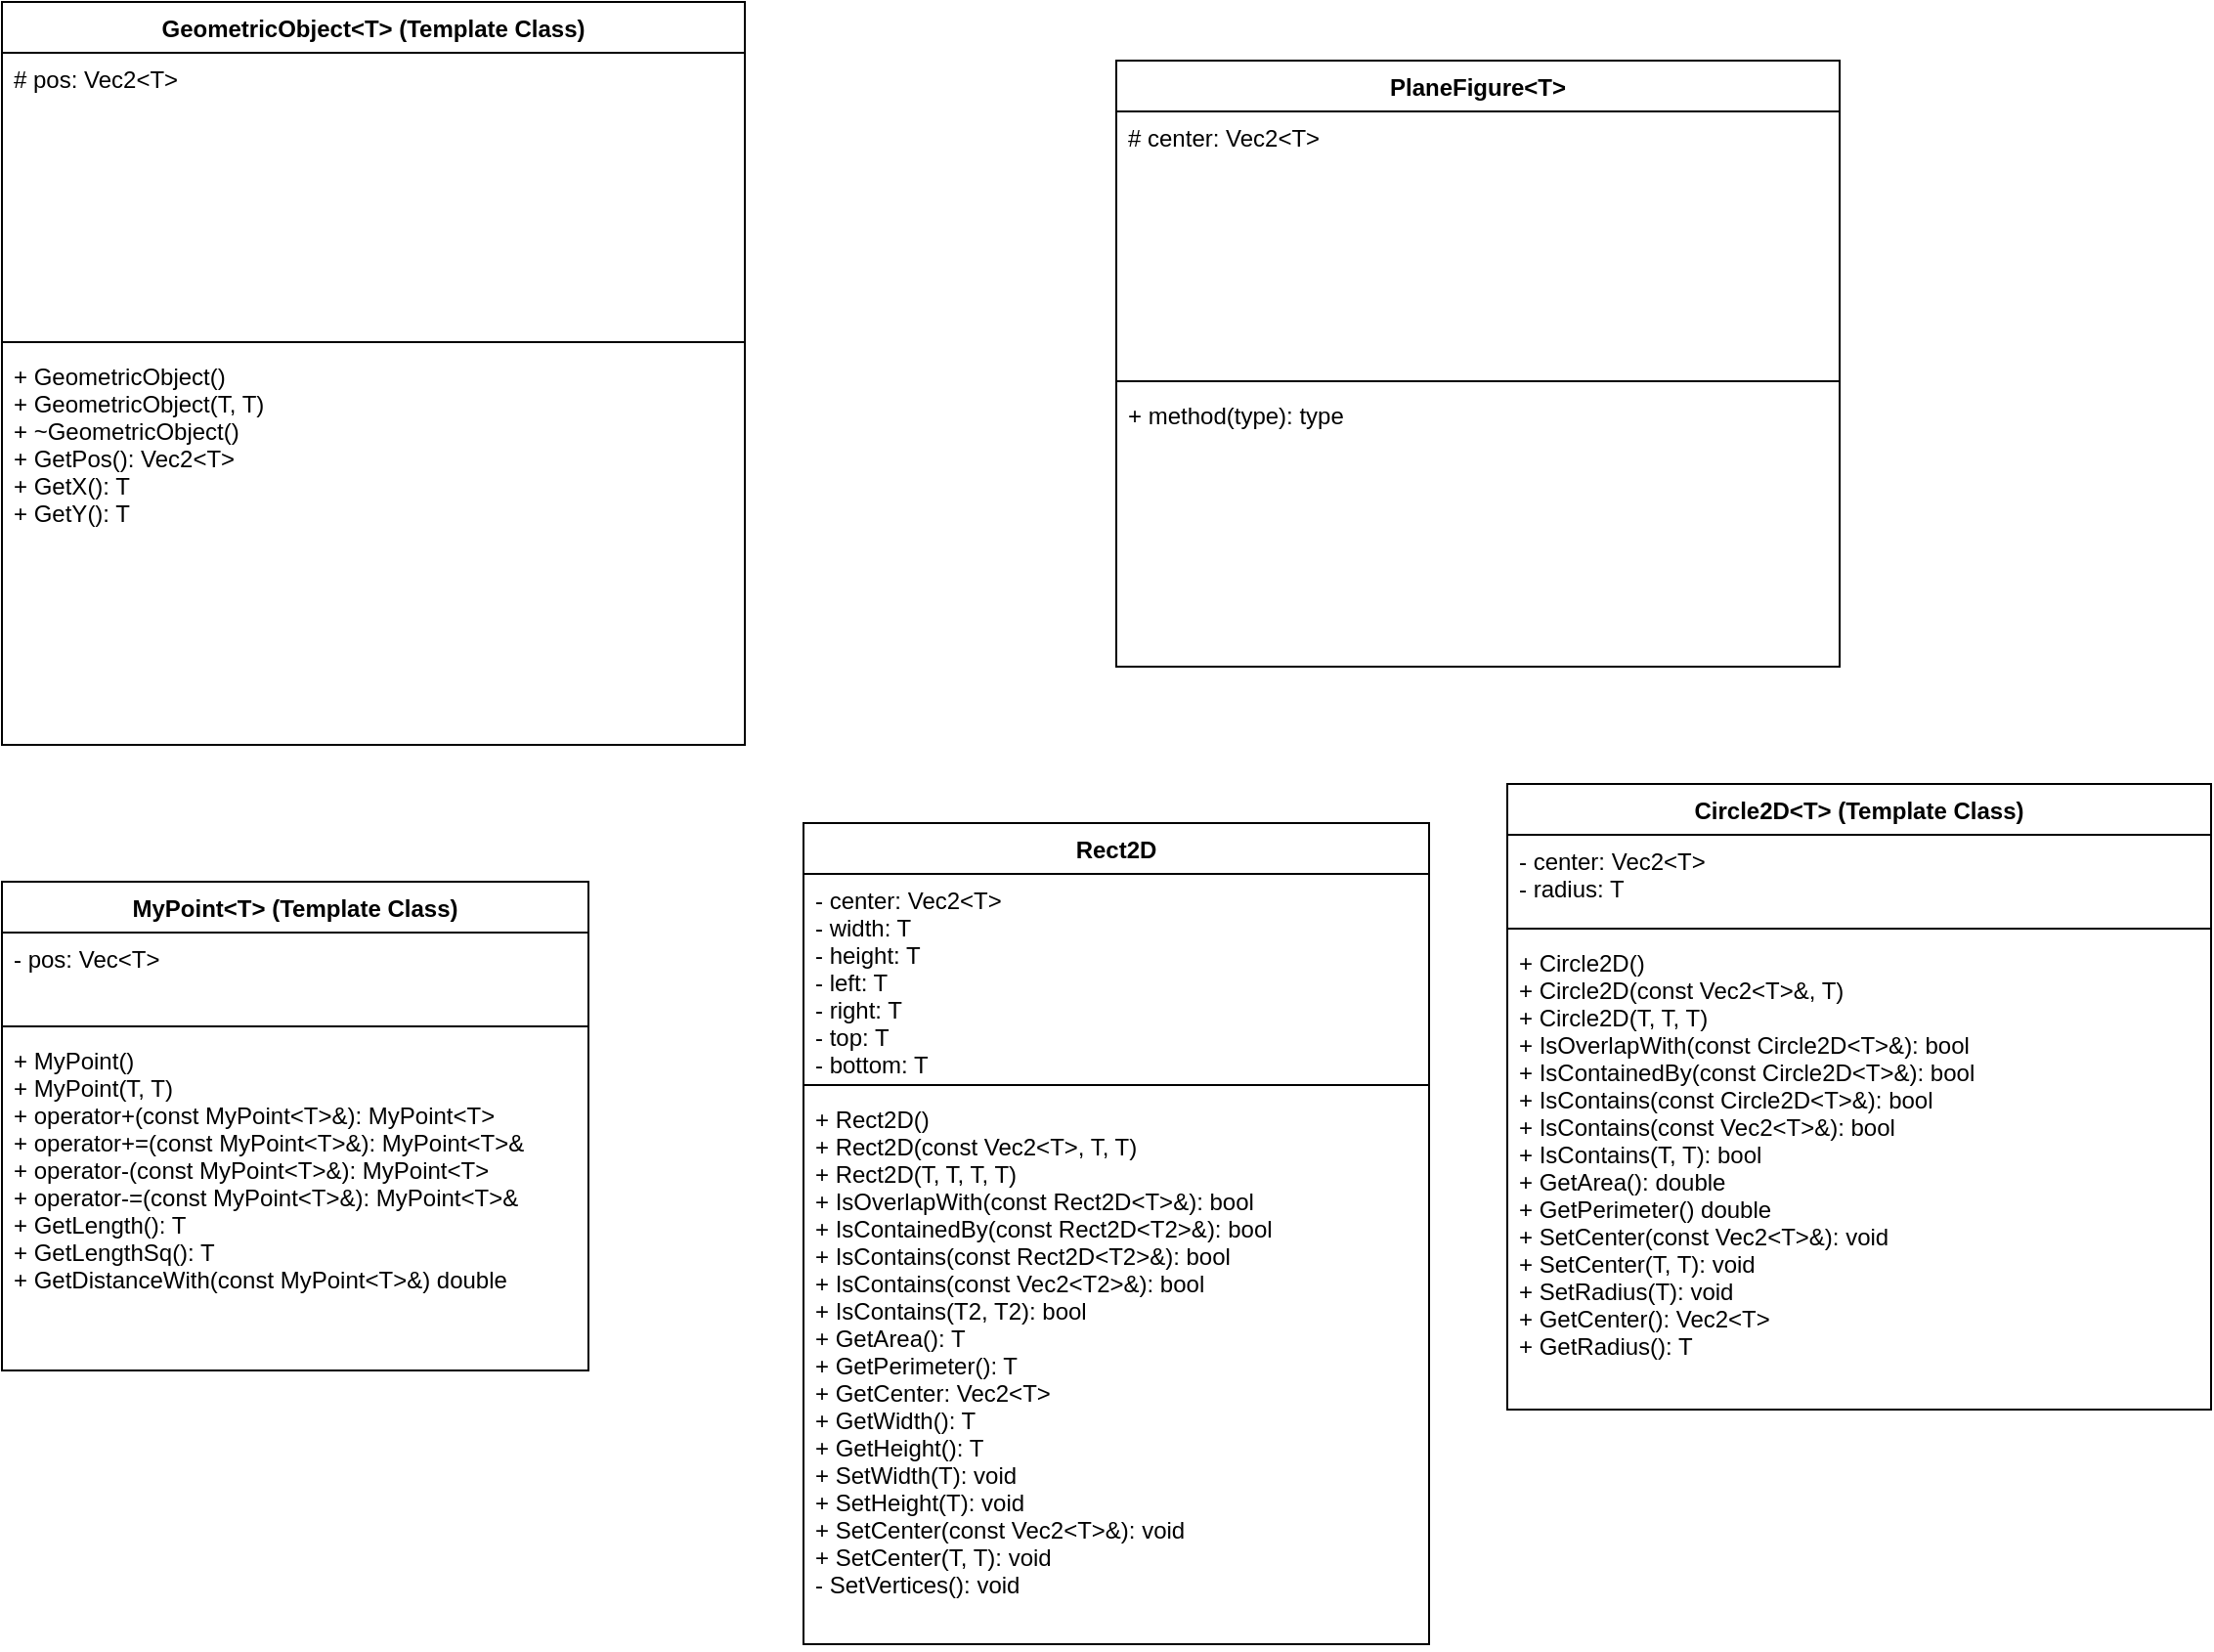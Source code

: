 <mxfile version="19.0.1" type="device"><diagram id="mf16QAObG3MzCq_DB5b6" name="페이지-1"><mxGraphModel dx="1385" dy="821" grid="1" gridSize="10" guides="1" tooltips="1" connect="1" arrows="1" fold="1" page="1" pageScale="1" pageWidth="827" pageHeight="1169" math="0" shadow="0"><root><mxCell id="0"/><mxCell id="1" parent="0"/><mxCell id="cHCHTpAWROvZ_rSHhQcS-1" value="MyPoint&lt;T&gt; (Template Class)" style="swimlane;fontStyle=1;align=center;verticalAlign=top;childLayout=stackLayout;horizontal=1;startSize=26;horizontalStack=0;resizeParent=1;resizeParentMax=0;resizeLast=0;collapsible=1;marginBottom=0;" vertex="1" parent="1"><mxGeometry x="30" y="500" width="300" height="250" as="geometry"/></mxCell><mxCell id="cHCHTpAWROvZ_rSHhQcS-2" value="- pos: Vec&lt;T&gt;" style="text;strokeColor=none;fillColor=none;align=left;verticalAlign=top;spacingLeft=4;spacingRight=4;overflow=hidden;rotatable=0;points=[[0,0.5],[1,0.5]];portConstraint=eastwest;" vertex="1" parent="cHCHTpAWROvZ_rSHhQcS-1"><mxGeometry y="26" width="300" height="44" as="geometry"/></mxCell><mxCell id="cHCHTpAWROvZ_rSHhQcS-3" value="" style="line;strokeWidth=1;fillColor=none;align=left;verticalAlign=middle;spacingTop=-1;spacingLeft=3;spacingRight=3;rotatable=0;labelPosition=right;points=[];portConstraint=eastwest;" vertex="1" parent="cHCHTpAWROvZ_rSHhQcS-1"><mxGeometry y="70" width="300" height="8" as="geometry"/></mxCell><mxCell id="cHCHTpAWROvZ_rSHhQcS-4" value="+ MyPoint()&#10;+ MyPoint(T, T)&#10;+ operator+(const MyPoint&lt;T&gt;&amp;): MyPoint&lt;T&gt;&#10;+ operator+=(const MyPoint&lt;T&gt;&amp;): MyPoint&lt;T&gt;&amp;&#10;+ operator-(const MyPoint&lt;T&gt;&amp;): MyPoint&lt;T&gt;&#10;+ operator-=(const MyPoint&lt;T&gt;&amp;): MyPoint&lt;T&gt;&amp;&#10;+ GetLength(): T&#10;+ GetLengthSq(): T&#10;+ GetDistanceWith(const MyPoint&lt;T&gt;&amp;) double&#10;" style="text;strokeColor=none;fillColor=none;align=left;verticalAlign=top;spacingLeft=4;spacingRight=4;overflow=hidden;rotatable=0;points=[[0,0.5],[1,0.5]];portConstraint=eastwest;" vertex="1" parent="cHCHTpAWROvZ_rSHhQcS-1"><mxGeometry y="78" width="300" height="172" as="geometry"/></mxCell><mxCell id="cHCHTpAWROvZ_rSHhQcS-5" value="Rect2D" style="swimlane;fontStyle=1;align=center;verticalAlign=top;childLayout=stackLayout;horizontal=1;startSize=26;horizontalStack=0;resizeParent=1;resizeParentMax=0;resizeLast=0;collapsible=1;marginBottom=0;" vertex="1" parent="1"><mxGeometry x="440" y="470" width="320" height="420" as="geometry"/></mxCell><mxCell id="cHCHTpAWROvZ_rSHhQcS-6" value="- center: Vec2&lt;T&gt;&#10;- width: T&#10;- height: T&#10;- left: T&#10;- right: T&#10;- top: T&#10;- bottom: T" style="text;strokeColor=none;fillColor=none;align=left;verticalAlign=top;spacingLeft=4;spacingRight=4;overflow=hidden;rotatable=0;points=[[0,0.5],[1,0.5]];portConstraint=eastwest;" vertex="1" parent="cHCHTpAWROvZ_rSHhQcS-5"><mxGeometry y="26" width="320" height="104" as="geometry"/></mxCell><mxCell id="cHCHTpAWROvZ_rSHhQcS-7" value="" style="line;strokeWidth=1;fillColor=none;align=left;verticalAlign=middle;spacingTop=-1;spacingLeft=3;spacingRight=3;rotatable=0;labelPosition=right;points=[];portConstraint=eastwest;" vertex="1" parent="cHCHTpAWROvZ_rSHhQcS-5"><mxGeometry y="130" width="320" height="8" as="geometry"/></mxCell><mxCell id="cHCHTpAWROvZ_rSHhQcS-8" value="+ Rect2D()&#10;+ Rect2D(const Vec2&lt;T&gt;, T, T)&#10;+ Rect2D(T, T, T, T)&#10;+ IsOverlapWith(const Rect2D&lt;T&gt;&amp;): bool&#10;+ IsContainedBy(const Rect2D&lt;T2&gt;&amp;): bool&#10;+ IsContains(const Rect2D&lt;T2&gt;&amp;): bool&#10;+ IsContains(const Vec2&lt;T2&gt;&amp;): bool&#10;+ IsContains(T2, T2): bool&#10;+ GetArea(): T&#10;+ GetPerimeter(): T&#10;+ GetCenter: Vec2&lt;T&gt;&#10;+ GetWidth(): T&#10;+ GetHeight(): T&#10;+ SetWidth(T): void&#10;+ SetHeight(T): void&#10;+ SetCenter(const Vec2&lt;T&gt;&amp;): void&#10;+ SetCenter(T, T): void&#10;- SetVertices(): void" style="text;strokeColor=none;fillColor=none;align=left;verticalAlign=top;spacingLeft=4;spacingRight=4;overflow=hidden;rotatable=0;points=[[0,0.5],[1,0.5]];portConstraint=eastwest;" vertex="1" parent="cHCHTpAWROvZ_rSHhQcS-5"><mxGeometry y="138" width="320" height="282" as="geometry"/></mxCell><mxCell id="cHCHTpAWROvZ_rSHhQcS-9" value="Circle2D&lt;T&gt; (Template Class)" style="swimlane;fontStyle=1;align=center;verticalAlign=top;childLayout=stackLayout;horizontal=1;startSize=26;horizontalStack=0;resizeParent=1;resizeParentMax=0;resizeLast=0;collapsible=1;marginBottom=0;" vertex="1" parent="1"><mxGeometry x="800" y="450" width="360" height="320" as="geometry"/></mxCell><mxCell id="cHCHTpAWROvZ_rSHhQcS-10" value="- center: Vec2&lt;T&gt;&#10;- radius: T" style="text;strokeColor=none;fillColor=none;align=left;verticalAlign=top;spacingLeft=4;spacingRight=4;overflow=hidden;rotatable=0;points=[[0,0.5],[1,0.5]];portConstraint=eastwest;" vertex="1" parent="cHCHTpAWROvZ_rSHhQcS-9"><mxGeometry y="26" width="360" height="44" as="geometry"/></mxCell><mxCell id="cHCHTpAWROvZ_rSHhQcS-11" value="" style="line;strokeWidth=1;fillColor=none;align=left;verticalAlign=middle;spacingTop=-1;spacingLeft=3;spacingRight=3;rotatable=0;labelPosition=right;points=[];portConstraint=eastwest;" vertex="1" parent="cHCHTpAWROvZ_rSHhQcS-9"><mxGeometry y="70" width="360" height="8" as="geometry"/></mxCell><mxCell id="cHCHTpAWROvZ_rSHhQcS-12" value="+ Circle2D()&#10;+ Circle2D(const Vec2&lt;T&gt;&amp;, T)&#10;+ Circle2D(T, T, T)&#10;+ IsOverlapWith(const Circle2D&lt;T&gt;&amp;): bool&#10;+ IsContainedBy(const Circle2D&lt;T&gt;&amp;): bool&#10;+ IsContains(const Circle2D&lt;T&gt;&amp;): bool&#10;+ IsContains(const Vec2&lt;T&gt;&amp;): bool&#10;+ IsContains(T, T): bool&#10;+ GetArea(): double&#10;+ GetPerimeter() double&#10;+ SetCenter(const Vec2&lt;T&gt;&amp;): void&#10;+ SetCenter(T, T): void&#10;+ SetRadius(T): void&#10;+ GetCenter(): Vec2&lt;T&gt;&#10;+ GetRadius(): T&#10;" style="text;strokeColor=none;fillColor=none;align=left;verticalAlign=top;spacingLeft=4;spacingRight=4;overflow=hidden;rotatable=0;points=[[0,0.5],[1,0.5]];portConstraint=eastwest;" vertex="1" parent="cHCHTpAWROvZ_rSHhQcS-9"><mxGeometry y="78" width="360" height="242" as="geometry"/></mxCell><mxCell id="cHCHTpAWROvZ_rSHhQcS-13" value="GeometricObject&lt;T&gt; (Template Class)" style="swimlane;fontStyle=1;align=center;verticalAlign=top;childLayout=stackLayout;horizontal=1;startSize=26;horizontalStack=0;resizeParent=1;resizeParentMax=0;resizeLast=0;collapsible=1;marginBottom=0;" vertex="1" parent="1"><mxGeometry x="30" y="50" width="380" height="380" as="geometry"/></mxCell><mxCell id="cHCHTpAWROvZ_rSHhQcS-14" value="# pos: Vec2&lt;T&gt;" style="text;strokeColor=none;fillColor=none;align=left;verticalAlign=top;spacingLeft=4;spacingRight=4;overflow=hidden;rotatable=0;points=[[0,0.5],[1,0.5]];portConstraint=eastwest;" vertex="1" parent="cHCHTpAWROvZ_rSHhQcS-13"><mxGeometry y="26" width="380" height="144" as="geometry"/></mxCell><mxCell id="cHCHTpAWROvZ_rSHhQcS-15" value="" style="line;strokeWidth=1;fillColor=none;align=left;verticalAlign=middle;spacingTop=-1;spacingLeft=3;spacingRight=3;rotatable=0;labelPosition=right;points=[];portConstraint=eastwest;" vertex="1" parent="cHCHTpAWROvZ_rSHhQcS-13"><mxGeometry y="170" width="380" height="8" as="geometry"/></mxCell><mxCell id="cHCHTpAWROvZ_rSHhQcS-16" value="+ GeometricObject()&#10;+ GeometricObject(T, T)&#10;+ ~GeometricObject()&#10;+ GetPos(): Vec2&lt;T&gt;&#10;+ GetX(): T&#10;+ GetY(): T" style="text;strokeColor=none;fillColor=none;align=left;verticalAlign=top;spacingLeft=4;spacingRight=4;overflow=hidden;rotatable=0;points=[[0,0.5],[1,0.5]];portConstraint=eastwest;" vertex="1" parent="cHCHTpAWROvZ_rSHhQcS-13"><mxGeometry y="178" width="380" height="202" as="geometry"/></mxCell><mxCell id="cHCHTpAWROvZ_rSHhQcS-17" value="PlaneFigure&lt;T&gt;" style="swimlane;fontStyle=1;align=center;verticalAlign=top;childLayout=stackLayout;horizontal=1;startSize=26;horizontalStack=0;resizeParent=1;resizeParentMax=0;resizeLast=0;collapsible=1;marginBottom=0;" vertex="1" parent="1"><mxGeometry x="600" y="80" width="370" height="310" as="geometry"/></mxCell><mxCell id="cHCHTpAWROvZ_rSHhQcS-18" value="# center: Vec2&lt;T&gt;" style="text;strokeColor=none;fillColor=none;align=left;verticalAlign=top;spacingLeft=4;spacingRight=4;overflow=hidden;rotatable=0;points=[[0,0.5],[1,0.5]];portConstraint=eastwest;" vertex="1" parent="cHCHTpAWROvZ_rSHhQcS-17"><mxGeometry y="26" width="370" height="134" as="geometry"/></mxCell><mxCell id="cHCHTpAWROvZ_rSHhQcS-19" value="" style="line;strokeWidth=1;fillColor=none;align=left;verticalAlign=middle;spacingTop=-1;spacingLeft=3;spacingRight=3;rotatable=0;labelPosition=right;points=[];portConstraint=eastwest;" vertex="1" parent="cHCHTpAWROvZ_rSHhQcS-17"><mxGeometry y="160" width="370" height="8" as="geometry"/></mxCell><mxCell id="cHCHTpAWROvZ_rSHhQcS-20" value="+ method(type): type" style="text;strokeColor=none;fillColor=none;align=left;verticalAlign=top;spacingLeft=4;spacingRight=4;overflow=hidden;rotatable=0;points=[[0,0.5],[1,0.5]];portConstraint=eastwest;" vertex="1" parent="cHCHTpAWROvZ_rSHhQcS-17"><mxGeometry y="168" width="370" height="142" as="geometry"/></mxCell></root></mxGraphModel></diagram></mxfile>